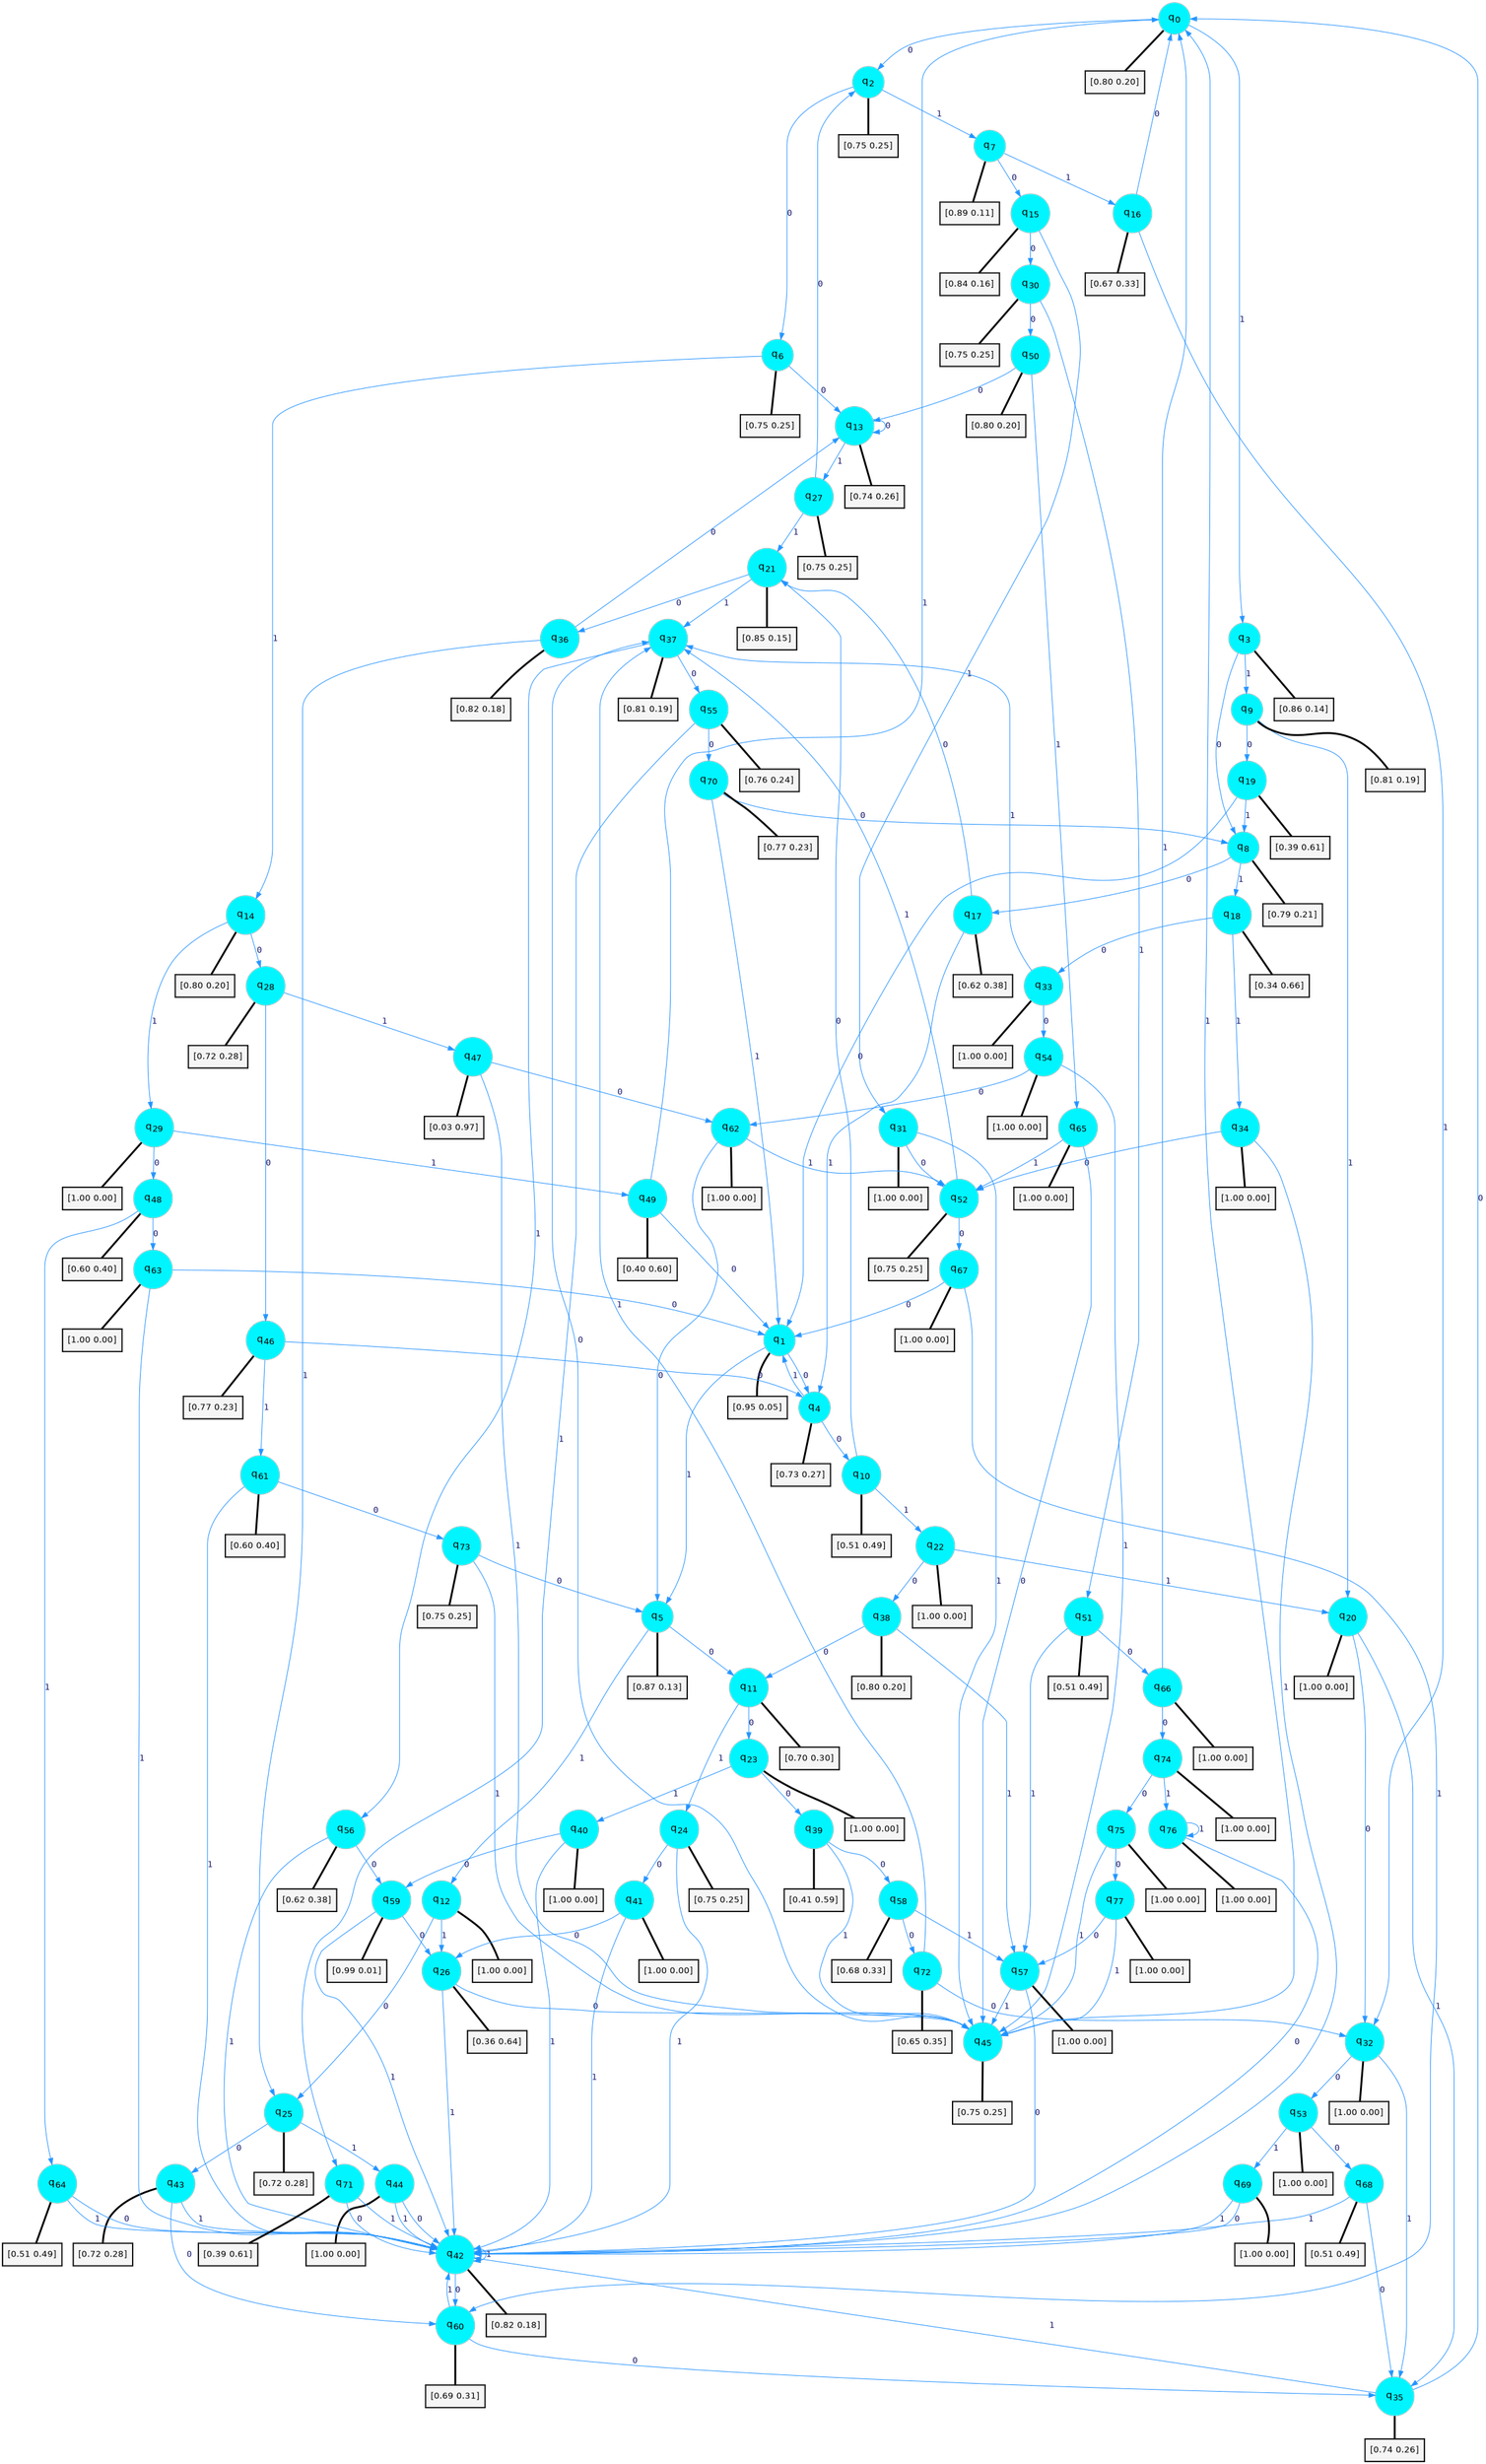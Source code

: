 digraph G {
graph [
bgcolor=transparent, dpi=300, rankdir=TD, size="40,25"];
node [
color=gray, fillcolor=turquoise1, fontcolor=black, fontname=Helvetica, fontsize=16, fontweight=bold, shape=circle, style=filled];
edge [
arrowsize=1, color=dodgerblue1, fontcolor=midnightblue, fontname=courier, fontweight=bold, penwidth=1, style=solid, weight=20];
0[label=<q<SUB>0</SUB>>];
1[label=<q<SUB>1</SUB>>];
2[label=<q<SUB>2</SUB>>];
3[label=<q<SUB>3</SUB>>];
4[label=<q<SUB>4</SUB>>];
5[label=<q<SUB>5</SUB>>];
6[label=<q<SUB>6</SUB>>];
7[label=<q<SUB>7</SUB>>];
8[label=<q<SUB>8</SUB>>];
9[label=<q<SUB>9</SUB>>];
10[label=<q<SUB>10</SUB>>];
11[label=<q<SUB>11</SUB>>];
12[label=<q<SUB>12</SUB>>];
13[label=<q<SUB>13</SUB>>];
14[label=<q<SUB>14</SUB>>];
15[label=<q<SUB>15</SUB>>];
16[label=<q<SUB>16</SUB>>];
17[label=<q<SUB>17</SUB>>];
18[label=<q<SUB>18</SUB>>];
19[label=<q<SUB>19</SUB>>];
20[label=<q<SUB>20</SUB>>];
21[label=<q<SUB>21</SUB>>];
22[label=<q<SUB>22</SUB>>];
23[label=<q<SUB>23</SUB>>];
24[label=<q<SUB>24</SUB>>];
25[label=<q<SUB>25</SUB>>];
26[label=<q<SUB>26</SUB>>];
27[label=<q<SUB>27</SUB>>];
28[label=<q<SUB>28</SUB>>];
29[label=<q<SUB>29</SUB>>];
30[label=<q<SUB>30</SUB>>];
31[label=<q<SUB>31</SUB>>];
32[label=<q<SUB>32</SUB>>];
33[label=<q<SUB>33</SUB>>];
34[label=<q<SUB>34</SUB>>];
35[label=<q<SUB>35</SUB>>];
36[label=<q<SUB>36</SUB>>];
37[label=<q<SUB>37</SUB>>];
38[label=<q<SUB>38</SUB>>];
39[label=<q<SUB>39</SUB>>];
40[label=<q<SUB>40</SUB>>];
41[label=<q<SUB>41</SUB>>];
42[label=<q<SUB>42</SUB>>];
43[label=<q<SUB>43</SUB>>];
44[label=<q<SUB>44</SUB>>];
45[label=<q<SUB>45</SUB>>];
46[label=<q<SUB>46</SUB>>];
47[label=<q<SUB>47</SUB>>];
48[label=<q<SUB>48</SUB>>];
49[label=<q<SUB>49</SUB>>];
50[label=<q<SUB>50</SUB>>];
51[label=<q<SUB>51</SUB>>];
52[label=<q<SUB>52</SUB>>];
53[label=<q<SUB>53</SUB>>];
54[label=<q<SUB>54</SUB>>];
55[label=<q<SUB>55</SUB>>];
56[label=<q<SUB>56</SUB>>];
57[label=<q<SUB>57</SUB>>];
58[label=<q<SUB>58</SUB>>];
59[label=<q<SUB>59</SUB>>];
60[label=<q<SUB>60</SUB>>];
61[label=<q<SUB>61</SUB>>];
62[label=<q<SUB>62</SUB>>];
63[label=<q<SUB>63</SUB>>];
64[label=<q<SUB>64</SUB>>];
65[label=<q<SUB>65</SUB>>];
66[label=<q<SUB>66</SUB>>];
67[label=<q<SUB>67</SUB>>];
68[label=<q<SUB>68</SUB>>];
69[label=<q<SUB>69</SUB>>];
70[label=<q<SUB>70</SUB>>];
71[label=<q<SUB>71</SUB>>];
72[label=<q<SUB>72</SUB>>];
73[label=<q<SUB>73</SUB>>];
74[label=<q<SUB>74</SUB>>];
75[label=<q<SUB>75</SUB>>];
76[label=<q<SUB>76</SUB>>];
77[label=<q<SUB>77</SUB>>];
78[label="[0.80 0.20]", shape=box,fontcolor=black, fontname=Helvetica, fontsize=14, penwidth=2, fillcolor=whitesmoke,color=black];
79[label="[0.95 0.05]", shape=box,fontcolor=black, fontname=Helvetica, fontsize=14, penwidth=2, fillcolor=whitesmoke,color=black];
80[label="[0.75 0.25]", shape=box,fontcolor=black, fontname=Helvetica, fontsize=14, penwidth=2, fillcolor=whitesmoke,color=black];
81[label="[0.86 0.14]", shape=box,fontcolor=black, fontname=Helvetica, fontsize=14, penwidth=2, fillcolor=whitesmoke,color=black];
82[label="[0.73 0.27]", shape=box,fontcolor=black, fontname=Helvetica, fontsize=14, penwidth=2, fillcolor=whitesmoke,color=black];
83[label="[0.87 0.13]", shape=box,fontcolor=black, fontname=Helvetica, fontsize=14, penwidth=2, fillcolor=whitesmoke,color=black];
84[label="[0.75 0.25]", shape=box,fontcolor=black, fontname=Helvetica, fontsize=14, penwidth=2, fillcolor=whitesmoke,color=black];
85[label="[0.89 0.11]", shape=box,fontcolor=black, fontname=Helvetica, fontsize=14, penwidth=2, fillcolor=whitesmoke,color=black];
86[label="[0.79 0.21]", shape=box,fontcolor=black, fontname=Helvetica, fontsize=14, penwidth=2, fillcolor=whitesmoke,color=black];
87[label="[0.81 0.19]", shape=box,fontcolor=black, fontname=Helvetica, fontsize=14, penwidth=2, fillcolor=whitesmoke,color=black];
88[label="[0.51 0.49]", shape=box,fontcolor=black, fontname=Helvetica, fontsize=14, penwidth=2, fillcolor=whitesmoke,color=black];
89[label="[0.70 0.30]", shape=box,fontcolor=black, fontname=Helvetica, fontsize=14, penwidth=2, fillcolor=whitesmoke,color=black];
90[label="[1.00 0.00]", shape=box,fontcolor=black, fontname=Helvetica, fontsize=14, penwidth=2, fillcolor=whitesmoke,color=black];
91[label="[0.74 0.26]", shape=box,fontcolor=black, fontname=Helvetica, fontsize=14, penwidth=2, fillcolor=whitesmoke,color=black];
92[label="[0.80 0.20]", shape=box,fontcolor=black, fontname=Helvetica, fontsize=14, penwidth=2, fillcolor=whitesmoke,color=black];
93[label="[0.84 0.16]", shape=box,fontcolor=black, fontname=Helvetica, fontsize=14, penwidth=2, fillcolor=whitesmoke,color=black];
94[label="[0.67 0.33]", shape=box,fontcolor=black, fontname=Helvetica, fontsize=14, penwidth=2, fillcolor=whitesmoke,color=black];
95[label="[0.62 0.38]", shape=box,fontcolor=black, fontname=Helvetica, fontsize=14, penwidth=2, fillcolor=whitesmoke,color=black];
96[label="[0.34 0.66]", shape=box,fontcolor=black, fontname=Helvetica, fontsize=14, penwidth=2, fillcolor=whitesmoke,color=black];
97[label="[0.39 0.61]", shape=box,fontcolor=black, fontname=Helvetica, fontsize=14, penwidth=2, fillcolor=whitesmoke,color=black];
98[label="[1.00 0.00]", shape=box,fontcolor=black, fontname=Helvetica, fontsize=14, penwidth=2, fillcolor=whitesmoke,color=black];
99[label="[0.85 0.15]", shape=box,fontcolor=black, fontname=Helvetica, fontsize=14, penwidth=2, fillcolor=whitesmoke,color=black];
100[label="[1.00 0.00]", shape=box,fontcolor=black, fontname=Helvetica, fontsize=14, penwidth=2, fillcolor=whitesmoke,color=black];
101[label="[1.00 0.00]", shape=box,fontcolor=black, fontname=Helvetica, fontsize=14, penwidth=2, fillcolor=whitesmoke,color=black];
102[label="[0.75 0.25]", shape=box,fontcolor=black, fontname=Helvetica, fontsize=14, penwidth=2, fillcolor=whitesmoke,color=black];
103[label="[0.72 0.28]", shape=box,fontcolor=black, fontname=Helvetica, fontsize=14, penwidth=2, fillcolor=whitesmoke,color=black];
104[label="[0.36 0.64]", shape=box,fontcolor=black, fontname=Helvetica, fontsize=14, penwidth=2, fillcolor=whitesmoke,color=black];
105[label="[0.75 0.25]", shape=box,fontcolor=black, fontname=Helvetica, fontsize=14, penwidth=2, fillcolor=whitesmoke,color=black];
106[label="[0.72 0.28]", shape=box,fontcolor=black, fontname=Helvetica, fontsize=14, penwidth=2, fillcolor=whitesmoke,color=black];
107[label="[1.00 0.00]", shape=box,fontcolor=black, fontname=Helvetica, fontsize=14, penwidth=2, fillcolor=whitesmoke,color=black];
108[label="[0.75 0.25]", shape=box,fontcolor=black, fontname=Helvetica, fontsize=14, penwidth=2, fillcolor=whitesmoke,color=black];
109[label="[1.00 0.00]", shape=box,fontcolor=black, fontname=Helvetica, fontsize=14, penwidth=2, fillcolor=whitesmoke,color=black];
110[label="[1.00 0.00]", shape=box,fontcolor=black, fontname=Helvetica, fontsize=14, penwidth=2, fillcolor=whitesmoke,color=black];
111[label="[1.00 0.00]", shape=box,fontcolor=black, fontname=Helvetica, fontsize=14, penwidth=2, fillcolor=whitesmoke,color=black];
112[label="[1.00 0.00]", shape=box,fontcolor=black, fontname=Helvetica, fontsize=14, penwidth=2, fillcolor=whitesmoke,color=black];
113[label="[0.74 0.26]", shape=box,fontcolor=black, fontname=Helvetica, fontsize=14, penwidth=2, fillcolor=whitesmoke,color=black];
114[label="[0.82 0.18]", shape=box,fontcolor=black, fontname=Helvetica, fontsize=14, penwidth=2, fillcolor=whitesmoke,color=black];
115[label="[0.81 0.19]", shape=box,fontcolor=black, fontname=Helvetica, fontsize=14, penwidth=2, fillcolor=whitesmoke,color=black];
116[label="[0.80 0.20]", shape=box,fontcolor=black, fontname=Helvetica, fontsize=14, penwidth=2, fillcolor=whitesmoke,color=black];
117[label="[0.41 0.59]", shape=box,fontcolor=black, fontname=Helvetica, fontsize=14, penwidth=2, fillcolor=whitesmoke,color=black];
118[label="[1.00 0.00]", shape=box,fontcolor=black, fontname=Helvetica, fontsize=14, penwidth=2, fillcolor=whitesmoke,color=black];
119[label="[1.00 0.00]", shape=box,fontcolor=black, fontname=Helvetica, fontsize=14, penwidth=2, fillcolor=whitesmoke,color=black];
120[label="[0.82 0.18]", shape=box,fontcolor=black, fontname=Helvetica, fontsize=14, penwidth=2, fillcolor=whitesmoke,color=black];
121[label="[0.72 0.28]", shape=box,fontcolor=black, fontname=Helvetica, fontsize=14, penwidth=2, fillcolor=whitesmoke,color=black];
122[label="[1.00 0.00]", shape=box,fontcolor=black, fontname=Helvetica, fontsize=14, penwidth=2, fillcolor=whitesmoke,color=black];
123[label="[0.75 0.25]", shape=box,fontcolor=black, fontname=Helvetica, fontsize=14, penwidth=2, fillcolor=whitesmoke,color=black];
124[label="[0.77 0.23]", shape=box,fontcolor=black, fontname=Helvetica, fontsize=14, penwidth=2, fillcolor=whitesmoke,color=black];
125[label="[0.03 0.97]", shape=box,fontcolor=black, fontname=Helvetica, fontsize=14, penwidth=2, fillcolor=whitesmoke,color=black];
126[label="[0.60 0.40]", shape=box,fontcolor=black, fontname=Helvetica, fontsize=14, penwidth=2, fillcolor=whitesmoke,color=black];
127[label="[0.40 0.60]", shape=box,fontcolor=black, fontname=Helvetica, fontsize=14, penwidth=2, fillcolor=whitesmoke,color=black];
128[label="[0.80 0.20]", shape=box,fontcolor=black, fontname=Helvetica, fontsize=14, penwidth=2, fillcolor=whitesmoke,color=black];
129[label="[0.51 0.49]", shape=box,fontcolor=black, fontname=Helvetica, fontsize=14, penwidth=2, fillcolor=whitesmoke,color=black];
130[label="[0.75 0.25]", shape=box,fontcolor=black, fontname=Helvetica, fontsize=14, penwidth=2, fillcolor=whitesmoke,color=black];
131[label="[1.00 0.00]", shape=box,fontcolor=black, fontname=Helvetica, fontsize=14, penwidth=2, fillcolor=whitesmoke,color=black];
132[label="[1.00 0.00]", shape=box,fontcolor=black, fontname=Helvetica, fontsize=14, penwidth=2, fillcolor=whitesmoke,color=black];
133[label="[0.76 0.24]", shape=box,fontcolor=black, fontname=Helvetica, fontsize=14, penwidth=2, fillcolor=whitesmoke,color=black];
134[label="[0.62 0.38]", shape=box,fontcolor=black, fontname=Helvetica, fontsize=14, penwidth=2, fillcolor=whitesmoke,color=black];
135[label="[1.00 0.00]", shape=box,fontcolor=black, fontname=Helvetica, fontsize=14, penwidth=2, fillcolor=whitesmoke,color=black];
136[label="[0.68 0.33]", shape=box,fontcolor=black, fontname=Helvetica, fontsize=14, penwidth=2, fillcolor=whitesmoke,color=black];
137[label="[0.99 0.01]", shape=box,fontcolor=black, fontname=Helvetica, fontsize=14, penwidth=2, fillcolor=whitesmoke,color=black];
138[label="[0.69 0.31]", shape=box,fontcolor=black, fontname=Helvetica, fontsize=14, penwidth=2, fillcolor=whitesmoke,color=black];
139[label="[0.60 0.40]", shape=box,fontcolor=black, fontname=Helvetica, fontsize=14, penwidth=2, fillcolor=whitesmoke,color=black];
140[label="[1.00 0.00]", shape=box,fontcolor=black, fontname=Helvetica, fontsize=14, penwidth=2, fillcolor=whitesmoke,color=black];
141[label="[1.00 0.00]", shape=box,fontcolor=black, fontname=Helvetica, fontsize=14, penwidth=2, fillcolor=whitesmoke,color=black];
142[label="[0.51 0.49]", shape=box,fontcolor=black, fontname=Helvetica, fontsize=14, penwidth=2, fillcolor=whitesmoke,color=black];
143[label="[1.00 0.00]", shape=box,fontcolor=black, fontname=Helvetica, fontsize=14, penwidth=2, fillcolor=whitesmoke,color=black];
144[label="[1.00 0.00]", shape=box,fontcolor=black, fontname=Helvetica, fontsize=14, penwidth=2, fillcolor=whitesmoke,color=black];
145[label="[1.00 0.00]", shape=box,fontcolor=black, fontname=Helvetica, fontsize=14, penwidth=2, fillcolor=whitesmoke,color=black];
146[label="[0.51 0.49]", shape=box,fontcolor=black, fontname=Helvetica, fontsize=14, penwidth=2, fillcolor=whitesmoke,color=black];
147[label="[1.00 0.00]", shape=box,fontcolor=black, fontname=Helvetica, fontsize=14, penwidth=2, fillcolor=whitesmoke,color=black];
148[label="[0.77 0.23]", shape=box,fontcolor=black, fontname=Helvetica, fontsize=14, penwidth=2, fillcolor=whitesmoke,color=black];
149[label="[0.39 0.61]", shape=box,fontcolor=black, fontname=Helvetica, fontsize=14, penwidth=2, fillcolor=whitesmoke,color=black];
150[label="[0.65 0.35]", shape=box,fontcolor=black, fontname=Helvetica, fontsize=14, penwidth=2, fillcolor=whitesmoke,color=black];
151[label="[0.75 0.25]", shape=box,fontcolor=black, fontname=Helvetica, fontsize=14, penwidth=2, fillcolor=whitesmoke,color=black];
152[label="[1.00 0.00]", shape=box,fontcolor=black, fontname=Helvetica, fontsize=14, penwidth=2, fillcolor=whitesmoke,color=black];
153[label="[1.00 0.00]", shape=box,fontcolor=black, fontname=Helvetica, fontsize=14, penwidth=2, fillcolor=whitesmoke,color=black];
154[label="[1.00 0.00]", shape=box,fontcolor=black, fontname=Helvetica, fontsize=14, penwidth=2, fillcolor=whitesmoke,color=black];
155[label="[1.00 0.00]", shape=box,fontcolor=black, fontname=Helvetica, fontsize=14, penwidth=2, fillcolor=whitesmoke,color=black];
0->2 [label=0];
0->3 [label=1];
0->78 [arrowhead=none, penwidth=3,color=black];
1->4 [label=0];
1->5 [label=1];
1->79 [arrowhead=none, penwidth=3,color=black];
2->6 [label=0];
2->7 [label=1];
2->80 [arrowhead=none, penwidth=3,color=black];
3->8 [label=0];
3->9 [label=1];
3->81 [arrowhead=none, penwidth=3,color=black];
4->10 [label=0];
4->1 [label=1];
4->82 [arrowhead=none, penwidth=3,color=black];
5->11 [label=0];
5->12 [label=1];
5->83 [arrowhead=none, penwidth=3,color=black];
6->13 [label=0];
6->14 [label=1];
6->84 [arrowhead=none, penwidth=3,color=black];
7->15 [label=0];
7->16 [label=1];
7->85 [arrowhead=none, penwidth=3,color=black];
8->17 [label=0];
8->18 [label=1];
8->86 [arrowhead=none, penwidth=3,color=black];
9->19 [label=0];
9->20 [label=1];
9->87 [arrowhead=none, penwidth=3,color=black];
10->21 [label=0];
10->22 [label=1];
10->88 [arrowhead=none, penwidth=3,color=black];
11->23 [label=0];
11->24 [label=1];
11->89 [arrowhead=none, penwidth=3,color=black];
12->25 [label=0];
12->26 [label=1];
12->90 [arrowhead=none, penwidth=3,color=black];
13->13 [label=0];
13->27 [label=1];
13->91 [arrowhead=none, penwidth=3,color=black];
14->28 [label=0];
14->29 [label=1];
14->92 [arrowhead=none, penwidth=3,color=black];
15->30 [label=0];
15->31 [label=1];
15->93 [arrowhead=none, penwidth=3,color=black];
16->0 [label=0];
16->32 [label=1];
16->94 [arrowhead=none, penwidth=3,color=black];
17->21 [label=0];
17->4 [label=1];
17->95 [arrowhead=none, penwidth=3,color=black];
18->33 [label=0];
18->34 [label=1];
18->96 [arrowhead=none, penwidth=3,color=black];
19->1 [label=0];
19->8 [label=1];
19->97 [arrowhead=none, penwidth=3,color=black];
20->32 [label=0];
20->35 [label=1];
20->98 [arrowhead=none, penwidth=3,color=black];
21->36 [label=0];
21->37 [label=1];
21->99 [arrowhead=none, penwidth=3,color=black];
22->38 [label=0];
22->20 [label=1];
22->100 [arrowhead=none, penwidth=3,color=black];
23->39 [label=0];
23->40 [label=1];
23->101 [arrowhead=none, penwidth=3,color=black];
24->41 [label=0];
24->42 [label=1];
24->102 [arrowhead=none, penwidth=3,color=black];
25->43 [label=0];
25->44 [label=1];
25->103 [arrowhead=none, penwidth=3,color=black];
26->45 [label=0];
26->42 [label=1];
26->104 [arrowhead=none, penwidth=3,color=black];
27->2 [label=0];
27->21 [label=1];
27->105 [arrowhead=none, penwidth=3,color=black];
28->46 [label=0];
28->47 [label=1];
28->106 [arrowhead=none, penwidth=3,color=black];
29->48 [label=0];
29->49 [label=1];
29->107 [arrowhead=none, penwidth=3,color=black];
30->50 [label=0];
30->51 [label=1];
30->108 [arrowhead=none, penwidth=3,color=black];
31->52 [label=0];
31->45 [label=1];
31->109 [arrowhead=none, penwidth=3,color=black];
32->53 [label=0];
32->35 [label=1];
32->110 [arrowhead=none, penwidth=3,color=black];
33->54 [label=0];
33->37 [label=1];
33->111 [arrowhead=none, penwidth=3,color=black];
34->52 [label=0];
34->42 [label=1];
34->112 [arrowhead=none, penwidth=3,color=black];
35->0 [label=0];
35->42 [label=1];
35->113 [arrowhead=none, penwidth=3,color=black];
36->13 [label=0];
36->25 [label=1];
36->114 [arrowhead=none, penwidth=3,color=black];
37->55 [label=0];
37->56 [label=1];
37->115 [arrowhead=none, penwidth=3,color=black];
38->11 [label=0];
38->57 [label=1];
38->116 [arrowhead=none, penwidth=3,color=black];
39->58 [label=0];
39->45 [label=1];
39->117 [arrowhead=none, penwidth=3,color=black];
40->59 [label=0];
40->42 [label=1];
40->118 [arrowhead=none, penwidth=3,color=black];
41->26 [label=0];
41->42 [label=1];
41->119 [arrowhead=none, penwidth=3,color=black];
42->60 [label=0];
42->42 [label=1];
42->120 [arrowhead=none, penwidth=3,color=black];
43->60 [label=0];
43->42 [label=1];
43->121 [arrowhead=none, penwidth=3,color=black];
44->42 [label=0];
44->42 [label=1];
44->122 [arrowhead=none, penwidth=3,color=black];
45->37 [label=0];
45->0 [label=1];
45->123 [arrowhead=none, penwidth=3,color=black];
46->4 [label=0];
46->61 [label=1];
46->124 [arrowhead=none, penwidth=3,color=black];
47->62 [label=0];
47->45 [label=1];
47->125 [arrowhead=none, penwidth=3,color=black];
48->63 [label=0];
48->64 [label=1];
48->126 [arrowhead=none, penwidth=3,color=black];
49->1 [label=0];
49->0 [label=1];
49->127 [arrowhead=none, penwidth=3,color=black];
50->13 [label=0];
50->65 [label=1];
50->128 [arrowhead=none, penwidth=3,color=black];
51->66 [label=0];
51->57 [label=1];
51->129 [arrowhead=none, penwidth=3,color=black];
52->67 [label=0];
52->37 [label=1];
52->130 [arrowhead=none, penwidth=3,color=black];
53->68 [label=0];
53->69 [label=1];
53->131 [arrowhead=none, penwidth=3,color=black];
54->62 [label=0];
54->45 [label=1];
54->132 [arrowhead=none, penwidth=3,color=black];
55->70 [label=0];
55->71 [label=1];
55->133 [arrowhead=none, penwidth=3,color=black];
56->59 [label=0];
56->42 [label=1];
56->134 [arrowhead=none, penwidth=3,color=black];
57->42 [label=0];
57->45 [label=1];
57->135 [arrowhead=none, penwidth=3,color=black];
58->72 [label=0];
58->57 [label=1];
58->136 [arrowhead=none, penwidth=3,color=black];
59->26 [label=0];
59->42 [label=1];
59->137 [arrowhead=none, penwidth=3,color=black];
60->35 [label=0];
60->42 [label=1];
60->138 [arrowhead=none, penwidth=3,color=black];
61->73 [label=0];
61->42 [label=1];
61->139 [arrowhead=none, penwidth=3,color=black];
62->5 [label=0];
62->52 [label=1];
62->140 [arrowhead=none, penwidth=3,color=black];
63->1 [label=0];
63->42 [label=1];
63->141 [arrowhead=none, penwidth=3,color=black];
64->42 [label=0];
64->42 [label=1];
64->142 [arrowhead=none, penwidth=3,color=black];
65->45 [label=0];
65->52 [label=1];
65->143 [arrowhead=none, penwidth=3,color=black];
66->74 [label=0];
66->0 [label=1];
66->144 [arrowhead=none, penwidth=3,color=black];
67->1 [label=0];
67->60 [label=1];
67->145 [arrowhead=none, penwidth=3,color=black];
68->35 [label=0];
68->42 [label=1];
68->146 [arrowhead=none, penwidth=3,color=black];
69->42 [label=0];
69->42 [label=1];
69->147 [arrowhead=none, penwidth=3,color=black];
70->8 [label=0];
70->1 [label=1];
70->148 [arrowhead=none, penwidth=3,color=black];
71->42 [label=0];
71->42 [label=1];
71->149 [arrowhead=none, penwidth=3,color=black];
72->32 [label=0];
72->37 [label=1];
72->150 [arrowhead=none, penwidth=3,color=black];
73->5 [label=0];
73->45 [label=1];
73->151 [arrowhead=none, penwidth=3,color=black];
74->75 [label=0];
74->76 [label=1];
74->152 [arrowhead=none, penwidth=3,color=black];
75->77 [label=0];
75->45 [label=1];
75->153 [arrowhead=none, penwidth=3,color=black];
76->42 [label=0];
76->76 [label=1];
76->154 [arrowhead=none, penwidth=3,color=black];
77->57 [label=0];
77->45 [label=1];
77->155 [arrowhead=none, penwidth=3,color=black];
}
